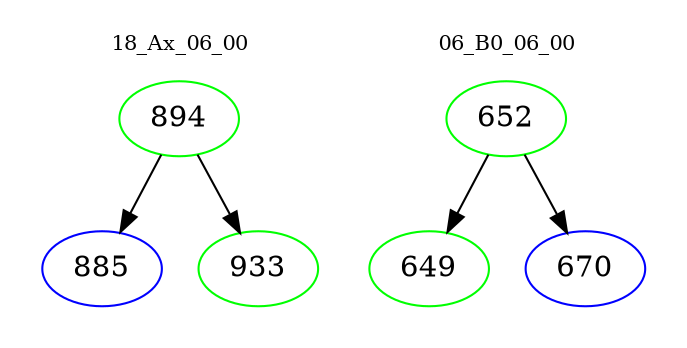 digraph{
subgraph cluster_0 {
color = white
label = "18_Ax_06_00";
fontsize=10;
T0_894 [label="894", color="green"]
T0_894 -> T0_885 [color="black"]
T0_885 [label="885", color="blue"]
T0_894 -> T0_933 [color="black"]
T0_933 [label="933", color="green"]
}
subgraph cluster_1 {
color = white
label = "06_B0_06_00";
fontsize=10;
T1_652 [label="652", color="green"]
T1_652 -> T1_649 [color="black"]
T1_649 [label="649", color="green"]
T1_652 -> T1_670 [color="black"]
T1_670 [label="670", color="blue"]
}
}
